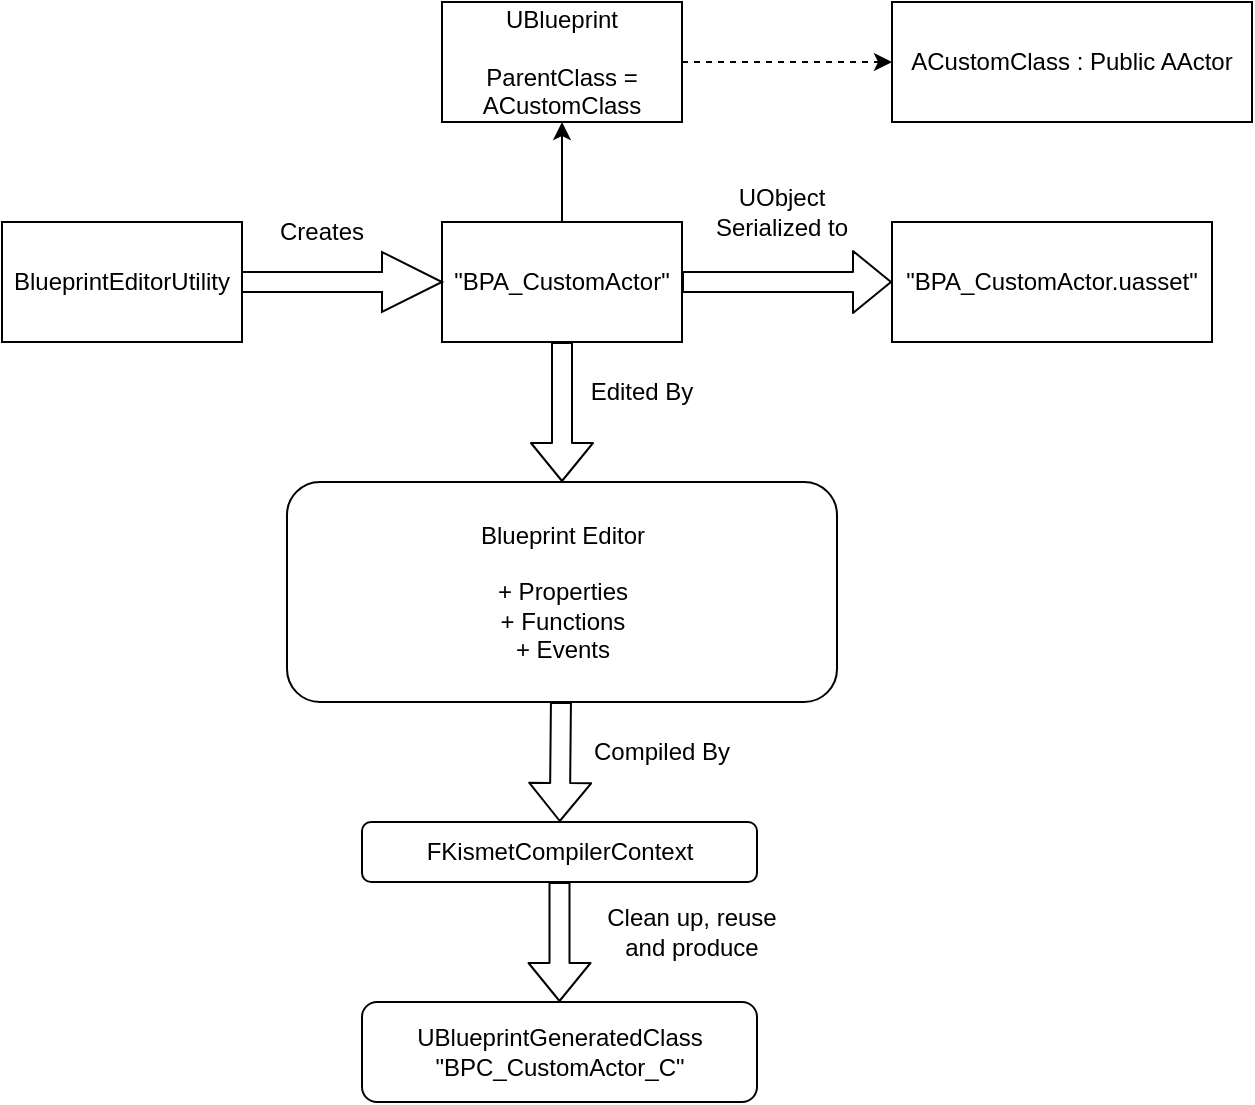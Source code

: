 <mxfile>
    <diagram id="jK-o0WApMAdQ0l7wVcRw" name="Page-1">
        <mxGraphModel dx="1049" dy="583" grid="1" gridSize="10" guides="1" tooltips="1" connect="1" arrows="1" fold="1" page="1" pageScale="1" pageWidth="850" pageHeight="1100" math="0" shadow="0">
            <root>
                <mxCell id="0"/>
                <mxCell id="1" parent="0"/>
                <mxCell id="8" value="" style="edgeStyle=none;html=1;" edge="1" parent="1" source="2" target="7">
                    <mxGeometry relative="1" as="geometry"/>
                </mxCell>
                <mxCell id="12" value="" style="edgeStyle=none;html=1;shape=flexArrow;" edge="1" parent="1" source="2" target="11">
                    <mxGeometry relative="1" as="geometry"/>
                </mxCell>
                <mxCell id="17" value="" style="edgeStyle=none;shape=flexArrow;html=1;" edge="1" parent="1" source="2" target="14">
                    <mxGeometry relative="1" as="geometry"/>
                </mxCell>
                <mxCell id="2" value="&quot;BPA_CustomActor&quot;" style="rounded=0;whiteSpace=wrap;html=1;" vertex="1" parent="1">
                    <mxGeometry x="230" y="210" width="120" height="60" as="geometry"/>
                </mxCell>
                <mxCell id="5" value="" style="edgeStyle=none;html=1;shape=arrow;" edge="1" parent="1" source="3" target="2">
                    <mxGeometry relative="1" as="geometry"/>
                </mxCell>
                <mxCell id="3" value="BlueprintEditorUtility" style="rounded=0;whiteSpace=wrap;html=1;" vertex="1" parent="1">
                    <mxGeometry x="10" y="210" width="120" height="60" as="geometry"/>
                </mxCell>
                <mxCell id="6" value="Creates" style="text;html=1;strokeColor=none;fillColor=none;align=center;verticalAlign=middle;whiteSpace=wrap;rounded=0;" vertex="1" parent="1">
                    <mxGeometry x="140" y="200" width="60" height="30" as="geometry"/>
                </mxCell>
                <mxCell id="10" value="" style="edgeStyle=none;html=1;dashed=1;" edge="1" parent="1" source="7" target="9">
                    <mxGeometry relative="1" as="geometry"/>
                </mxCell>
                <mxCell id="7" value="UBlueprint&lt;br&gt;&lt;br&gt;ParentClass = ACustomClass" style="rounded=0;whiteSpace=wrap;html=1;" vertex="1" parent="1">
                    <mxGeometry x="230" y="100" width="120" height="60" as="geometry"/>
                </mxCell>
                <mxCell id="9" value="ACustomClass : Public AActor" style="rounded=0;whiteSpace=wrap;html=1;" vertex="1" parent="1">
                    <mxGeometry x="455" y="100" width="180" height="60" as="geometry"/>
                </mxCell>
                <mxCell id="11" value="&quot;BPA_CustomActor.uasset&quot;" style="rounded=0;whiteSpace=wrap;html=1;" vertex="1" parent="1">
                    <mxGeometry x="455" y="210" width="160" height="60" as="geometry"/>
                </mxCell>
                <mxCell id="13" value="UObject Serialized to" style="text;html=1;strokeColor=none;fillColor=none;align=center;verticalAlign=middle;whiteSpace=wrap;rounded=0;" vertex="1" parent="1">
                    <mxGeometry x="360" y="190" width="80" height="30" as="geometry"/>
                </mxCell>
                <mxCell id="21" value="" style="edgeStyle=none;shape=flexArrow;html=1;" edge="1" parent="1" source="14" target="20">
                    <mxGeometry relative="1" as="geometry"/>
                </mxCell>
                <mxCell id="14" value="Blueprint Editor&lt;br&gt;&lt;br&gt;+ Properties&lt;br&gt;+ Functions&lt;br&gt;+ Events" style="rounded=1;whiteSpace=wrap;html=1;" vertex="1" parent="1">
                    <mxGeometry x="152.5" y="340" width="275" height="110" as="geometry"/>
                </mxCell>
                <mxCell id="19" value="Edited By" style="text;html=1;strokeColor=none;fillColor=none;align=center;verticalAlign=middle;whiteSpace=wrap;rounded=0;" vertex="1" parent="1">
                    <mxGeometry x="300" y="280" width="60" height="30" as="geometry"/>
                </mxCell>
                <mxCell id="24" value="" style="edgeStyle=none;shape=flexArrow;html=1;" edge="1" parent="1" source="20">
                    <mxGeometry relative="1" as="geometry">
                        <mxPoint x="288.75" y="600" as="targetPoint"/>
                    </mxGeometry>
                </mxCell>
                <mxCell id="20" value="FKismetCompilerContext" style="rounded=1;whiteSpace=wrap;html=1;" vertex="1" parent="1">
                    <mxGeometry x="190" y="510" width="197.5" height="30" as="geometry"/>
                </mxCell>
                <mxCell id="22" value="Compiled By" style="text;html=1;strokeColor=none;fillColor=none;align=center;verticalAlign=middle;whiteSpace=wrap;rounded=0;" vertex="1" parent="1">
                    <mxGeometry x="300" y="460" width="80" height="30" as="geometry"/>
                </mxCell>
                <mxCell id="23" value="UBlueprintGeneratedClass&lt;br&gt;&quot;BPC_CustomActor_C&quot;" style="rounded=1;whiteSpace=wrap;html=1;" vertex="1" parent="1">
                    <mxGeometry x="190" y="600" width="197.5" height="50" as="geometry"/>
                </mxCell>
                <mxCell id="25" value="Clean up, reuse and produce" style="text;html=1;strokeColor=none;fillColor=none;align=center;verticalAlign=middle;whiteSpace=wrap;rounded=0;" vertex="1" parent="1">
                    <mxGeometry x="300" y="550" width="110" height="30" as="geometry"/>
                </mxCell>
            </root>
        </mxGraphModel>
    </diagram>
</mxfile>